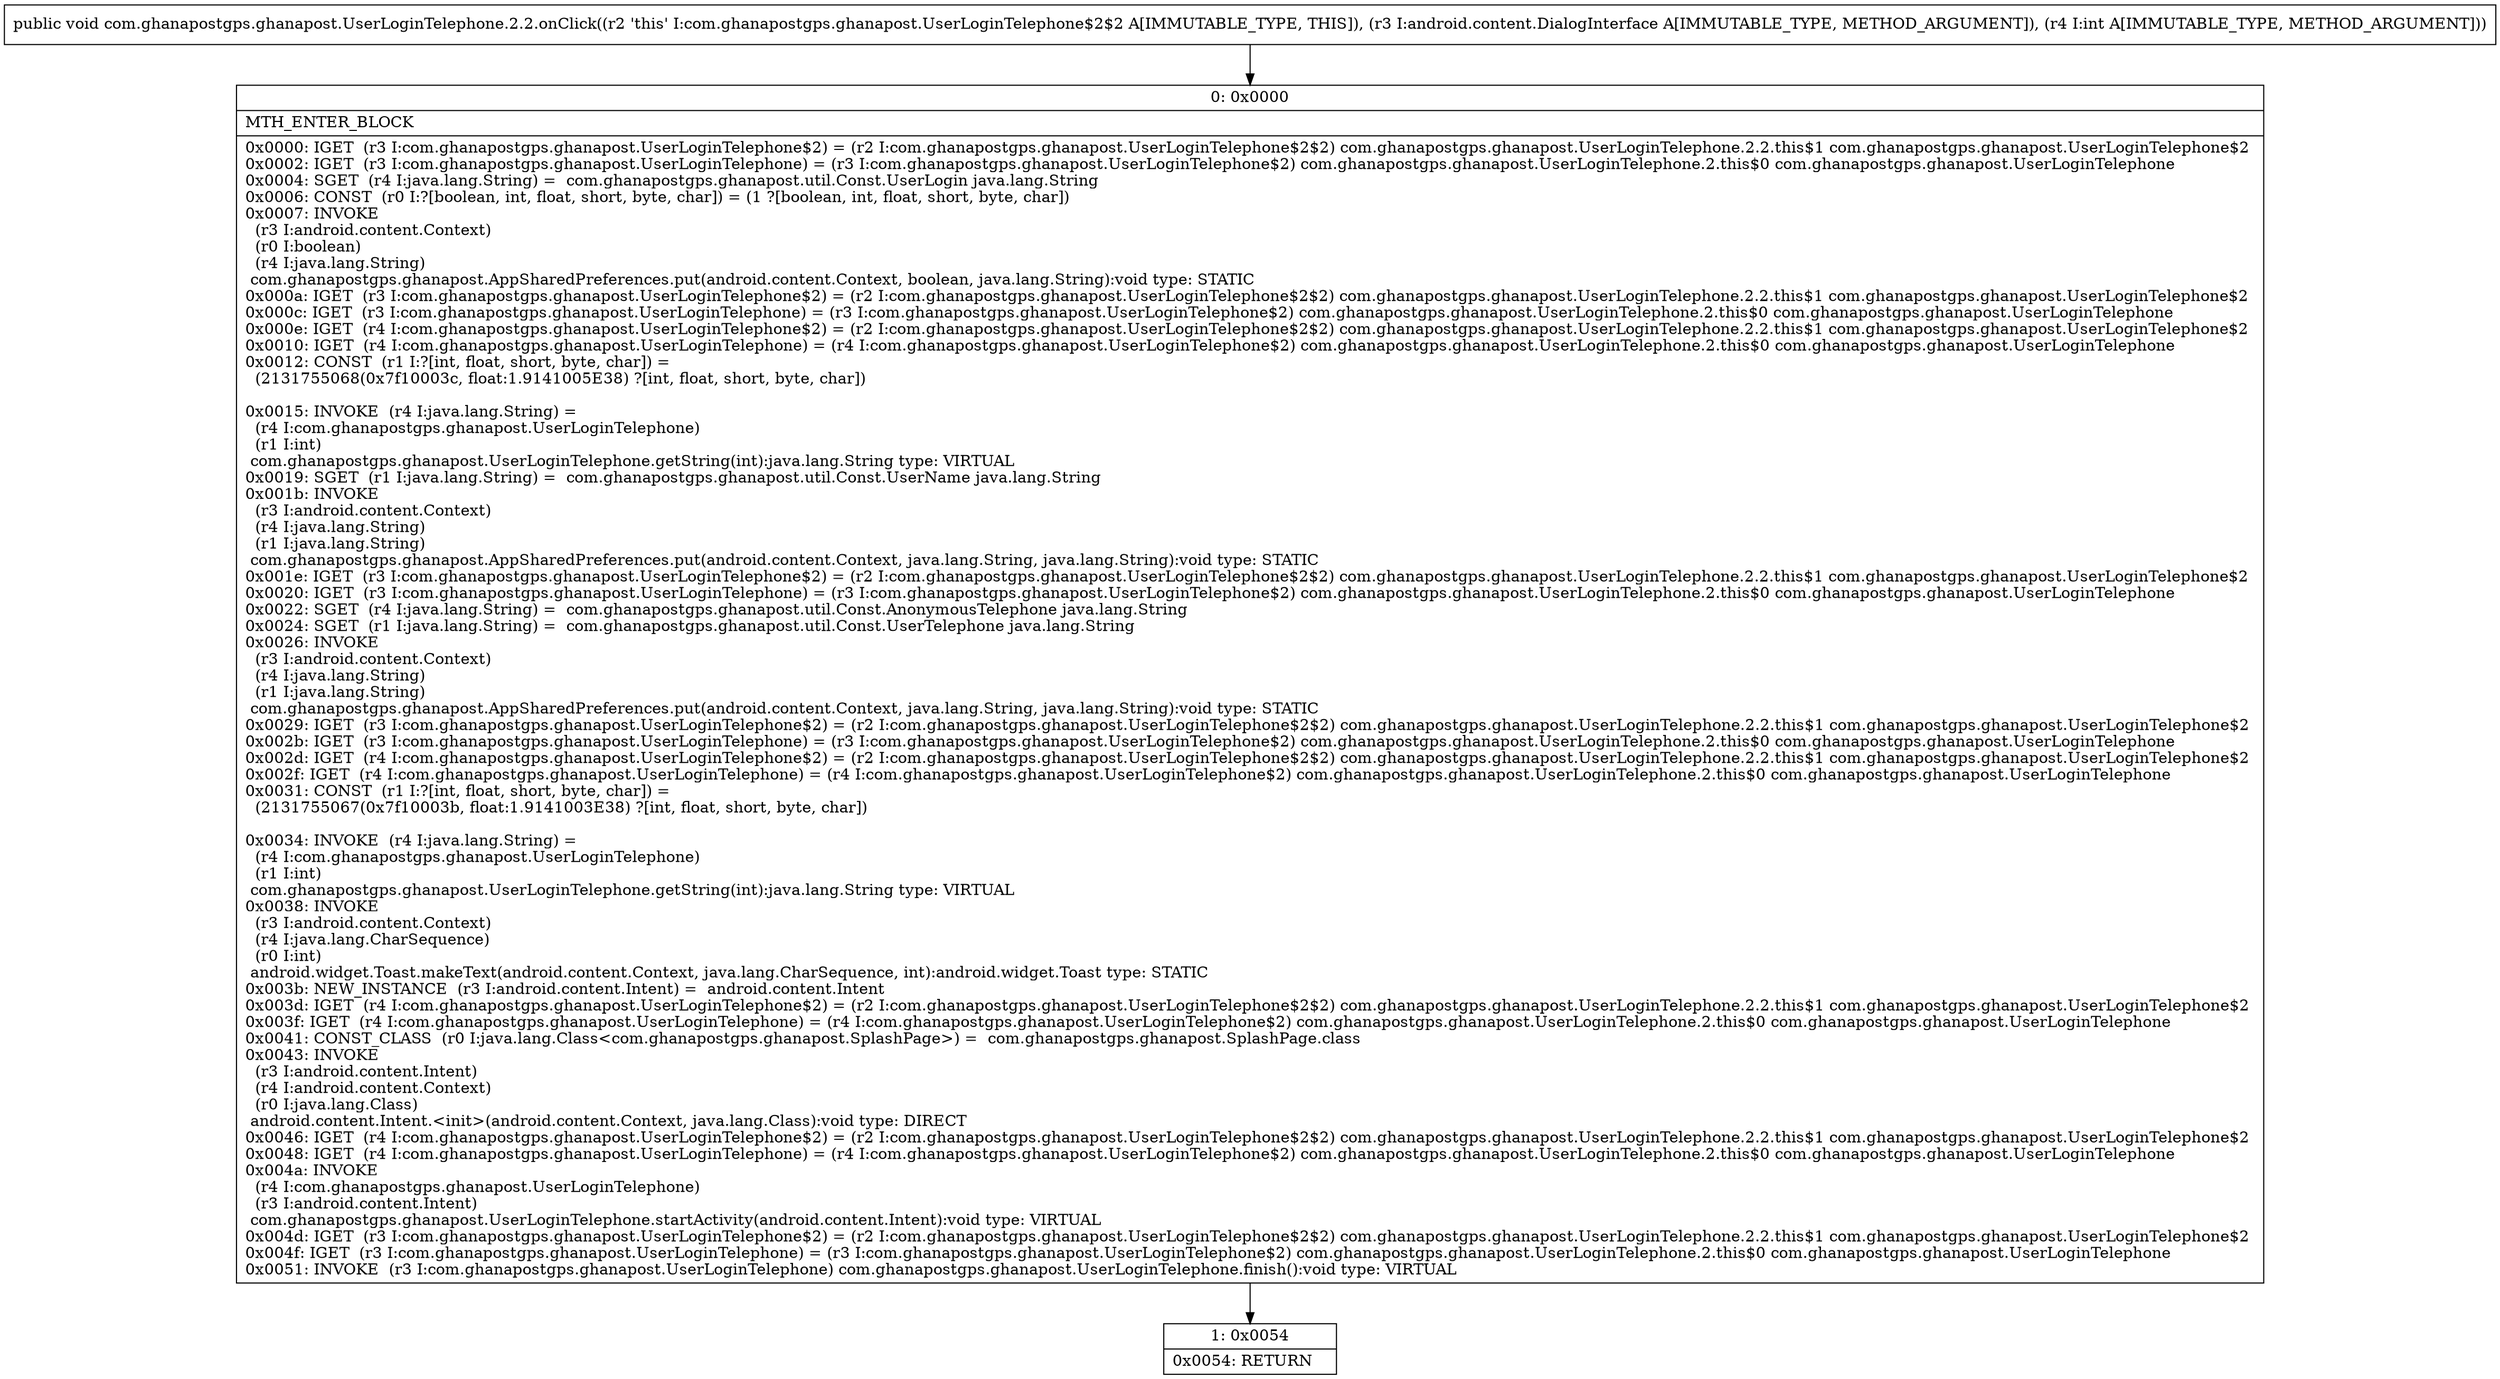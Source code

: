 digraph "CFG forcom.ghanapostgps.ghanapost.UserLoginTelephone.2.2.onClick(Landroid\/content\/DialogInterface;I)V" {
Node_0 [shape=record,label="{0\:\ 0x0000|MTH_ENTER_BLOCK\l|0x0000: IGET  (r3 I:com.ghanapostgps.ghanapost.UserLoginTelephone$2) = (r2 I:com.ghanapostgps.ghanapost.UserLoginTelephone$2$2) com.ghanapostgps.ghanapost.UserLoginTelephone.2.2.this$1 com.ghanapostgps.ghanapost.UserLoginTelephone$2 \l0x0002: IGET  (r3 I:com.ghanapostgps.ghanapost.UserLoginTelephone) = (r3 I:com.ghanapostgps.ghanapost.UserLoginTelephone$2) com.ghanapostgps.ghanapost.UserLoginTelephone.2.this$0 com.ghanapostgps.ghanapost.UserLoginTelephone \l0x0004: SGET  (r4 I:java.lang.String) =  com.ghanapostgps.ghanapost.util.Const.UserLogin java.lang.String \l0x0006: CONST  (r0 I:?[boolean, int, float, short, byte, char]) = (1 ?[boolean, int, float, short, byte, char]) \l0x0007: INVOKE  \l  (r3 I:android.content.Context)\l  (r0 I:boolean)\l  (r4 I:java.lang.String)\l com.ghanapostgps.ghanapost.AppSharedPreferences.put(android.content.Context, boolean, java.lang.String):void type: STATIC \l0x000a: IGET  (r3 I:com.ghanapostgps.ghanapost.UserLoginTelephone$2) = (r2 I:com.ghanapostgps.ghanapost.UserLoginTelephone$2$2) com.ghanapostgps.ghanapost.UserLoginTelephone.2.2.this$1 com.ghanapostgps.ghanapost.UserLoginTelephone$2 \l0x000c: IGET  (r3 I:com.ghanapostgps.ghanapost.UserLoginTelephone) = (r3 I:com.ghanapostgps.ghanapost.UserLoginTelephone$2) com.ghanapostgps.ghanapost.UserLoginTelephone.2.this$0 com.ghanapostgps.ghanapost.UserLoginTelephone \l0x000e: IGET  (r4 I:com.ghanapostgps.ghanapost.UserLoginTelephone$2) = (r2 I:com.ghanapostgps.ghanapost.UserLoginTelephone$2$2) com.ghanapostgps.ghanapost.UserLoginTelephone.2.2.this$1 com.ghanapostgps.ghanapost.UserLoginTelephone$2 \l0x0010: IGET  (r4 I:com.ghanapostgps.ghanapost.UserLoginTelephone) = (r4 I:com.ghanapostgps.ghanapost.UserLoginTelephone$2) com.ghanapostgps.ghanapost.UserLoginTelephone.2.this$0 com.ghanapostgps.ghanapost.UserLoginTelephone \l0x0012: CONST  (r1 I:?[int, float, short, byte, char]) = \l  (2131755068(0x7f10003c, float:1.9141005E38) ?[int, float, short, byte, char])\l \l0x0015: INVOKE  (r4 I:java.lang.String) = \l  (r4 I:com.ghanapostgps.ghanapost.UserLoginTelephone)\l  (r1 I:int)\l com.ghanapostgps.ghanapost.UserLoginTelephone.getString(int):java.lang.String type: VIRTUAL \l0x0019: SGET  (r1 I:java.lang.String) =  com.ghanapostgps.ghanapost.util.Const.UserName java.lang.String \l0x001b: INVOKE  \l  (r3 I:android.content.Context)\l  (r4 I:java.lang.String)\l  (r1 I:java.lang.String)\l com.ghanapostgps.ghanapost.AppSharedPreferences.put(android.content.Context, java.lang.String, java.lang.String):void type: STATIC \l0x001e: IGET  (r3 I:com.ghanapostgps.ghanapost.UserLoginTelephone$2) = (r2 I:com.ghanapostgps.ghanapost.UserLoginTelephone$2$2) com.ghanapostgps.ghanapost.UserLoginTelephone.2.2.this$1 com.ghanapostgps.ghanapost.UserLoginTelephone$2 \l0x0020: IGET  (r3 I:com.ghanapostgps.ghanapost.UserLoginTelephone) = (r3 I:com.ghanapostgps.ghanapost.UserLoginTelephone$2) com.ghanapostgps.ghanapost.UserLoginTelephone.2.this$0 com.ghanapostgps.ghanapost.UserLoginTelephone \l0x0022: SGET  (r4 I:java.lang.String) =  com.ghanapostgps.ghanapost.util.Const.AnonymousTelephone java.lang.String \l0x0024: SGET  (r1 I:java.lang.String) =  com.ghanapostgps.ghanapost.util.Const.UserTelephone java.lang.String \l0x0026: INVOKE  \l  (r3 I:android.content.Context)\l  (r4 I:java.lang.String)\l  (r1 I:java.lang.String)\l com.ghanapostgps.ghanapost.AppSharedPreferences.put(android.content.Context, java.lang.String, java.lang.String):void type: STATIC \l0x0029: IGET  (r3 I:com.ghanapostgps.ghanapost.UserLoginTelephone$2) = (r2 I:com.ghanapostgps.ghanapost.UserLoginTelephone$2$2) com.ghanapostgps.ghanapost.UserLoginTelephone.2.2.this$1 com.ghanapostgps.ghanapost.UserLoginTelephone$2 \l0x002b: IGET  (r3 I:com.ghanapostgps.ghanapost.UserLoginTelephone) = (r3 I:com.ghanapostgps.ghanapost.UserLoginTelephone$2) com.ghanapostgps.ghanapost.UserLoginTelephone.2.this$0 com.ghanapostgps.ghanapost.UserLoginTelephone \l0x002d: IGET  (r4 I:com.ghanapostgps.ghanapost.UserLoginTelephone$2) = (r2 I:com.ghanapostgps.ghanapost.UserLoginTelephone$2$2) com.ghanapostgps.ghanapost.UserLoginTelephone.2.2.this$1 com.ghanapostgps.ghanapost.UserLoginTelephone$2 \l0x002f: IGET  (r4 I:com.ghanapostgps.ghanapost.UserLoginTelephone) = (r4 I:com.ghanapostgps.ghanapost.UserLoginTelephone$2) com.ghanapostgps.ghanapost.UserLoginTelephone.2.this$0 com.ghanapostgps.ghanapost.UserLoginTelephone \l0x0031: CONST  (r1 I:?[int, float, short, byte, char]) = \l  (2131755067(0x7f10003b, float:1.9141003E38) ?[int, float, short, byte, char])\l \l0x0034: INVOKE  (r4 I:java.lang.String) = \l  (r4 I:com.ghanapostgps.ghanapost.UserLoginTelephone)\l  (r1 I:int)\l com.ghanapostgps.ghanapost.UserLoginTelephone.getString(int):java.lang.String type: VIRTUAL \l0x0038: INVOKE  \l  (r3 I:android.content.Context)\l  (r4 I:java.lang.CharSequence)\l  (r0 I:int)\l android.widget.Toast.makeText(android.content.Context, java.lang.CharSequence, int):android.widget.Toast type: STATIC \l0x003b: NEW_INSTANCE  (r3 I:android.content.Intent) =  android.content.Intent \l0x003d: IGET  (r4 I:com.ghanapostgps.ghanapost.UserLoginTelephone$2) = (r2 I:com.ghanapostgps.ghanapost.UserLoginTelephone$2$2) com.ghanapostgps.ghanapost.UserLoginTelephone.2.2.this$1 com.ghanapostgps.ghanapost.UserLoginTelephone$2 \l0x003f: IGET  (r4 I:com.ghanapostgps.ghanapost.UserLoginTelephone) = (r4 I:com.ghanapostgps.ghanapost.UserLoginTelephone$2) com.ghanapostgps.ghanapost.UserLoginTelephone.2.this$0 com.ghanapostgps.ghanapost.UserLoginTelephone \l0x0041: CONST_CLASS  (r0 I:java.lang.Class\<com.ghanapostgps.ghanapost.SplashPage\>) =  com.ghanapostgps.ghanapost.SplashPage.class \l0x0043: INVOKE  \l  (r3 I:android.content.Intent)\l  (r4 I:android.content.Context)\l  (r0 I:java.lang.Class)\l android.content.Intent.\<init\>(android.content.Context, java.lang.Class):void type: DIRECT \l0x0046: IGET  (r4 I:com.ghanapostgps.ghanapost.UserLoginTelephone$2) = (r2 I:com.ghanapostgps.ghanapost.UserLoginTelephone$2$2) com.ghanapostgps.ghanapost.UserLoginTelephone.2.2.this$1 com.ghanapostgps.ghanapost.UserLoginTelephone$2 \l0x0048: IGET  (r4 I:com.ghanapostgps.ghanapost.UserLoginTelephone) = (r4 I:com.ghanapostgps.ghanapost.UserLoginTelephone$2) com.ghanapostgps.ghanapost.UserLoginTelephone.2.this$0 com.ghanapostgps.ghanapost.UserLoginTelephone \l0x004a: INVOKE  \l  (r4 I:com.ghanapostgps.ghanapost.UserLoginTelephone)\l  (r3 I:android.content.Intent)\l com.ghanapostgps.ghanapost.UserLoginTelephone.startActivity(android.content.Intent):void type: VIRTUAL \l0x004d: IGET  (r3 I:com.ghanapostgps.ghanapost.UserLoginTelephone$2) = (r2 I:com.ghanapostgps.ghanapost.UserLoginTelephone$2$2) com.ghanapostgps.ghanapost.UserLoginTelephone.2.2.this$1 com.ghanapostgps.ghanapost.UserLoginTelephone$2 \l0x004f: IGET  (r3 I:com.ghanapostgps.ghanapost.UserLoginTelephone) = (r3 I:com.ghanapostgps.ghanapost.UserLoginTelephone$2) com.ghanapostgps.ghanapost.UserLoginTelephone.2.this$0 com.ghanapostgps.ghanapost.UserLoginTelephone \l0x0051: INVOKE  (r3 I:com.ghanapostgps.ghanapost.UserLoginTelephone) com.ghanapostgps.ghanapost.UserLoginTelephone.finish():void type: VIRTUAL \l}"];
Node_1 [shape=record,label="{1\:\ 0x0054|0x0054: RETURN   \l}"];
MethodNode[shape=record,label="{public void com.ghanapostgps.ghanapost.UserLoginTelephone.2.2.onClick((r2 'this' I:com.ghanapostgps.ghanapost.UserLoginTelephone$2$2 A[IMMUTABLE_TYPE, THIS]), (r3 I:android.content.DialogInterface A[IMMUTABLE_TYPE, METHOD_ARGUMENT]), (r4 I:int A[IMMUTABLE_TYPE, METHOD_ARGUMENT])) }"];
MethodNode -> Node_0;
Node_0 -> Node_1;
}

